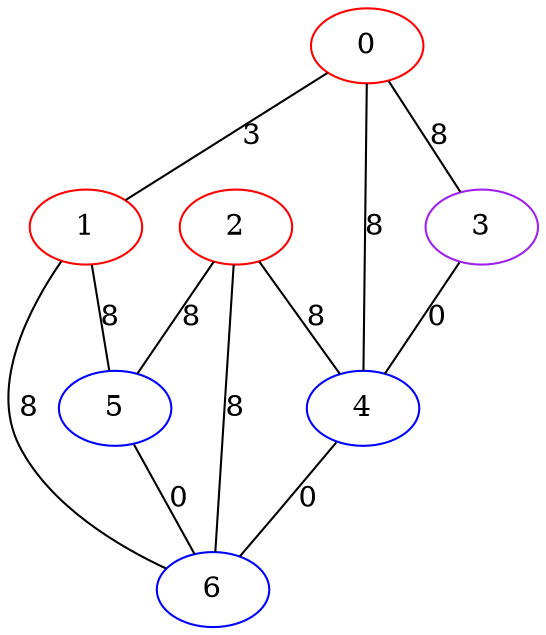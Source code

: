 graph "" {
0 [color=red, weight=1];
1 [color=red, weight=1];
2 [color=red, weight=1];
3 [color=purple, weight=4];
4 [color=blue, weight=3];
5 [color=blue, weight=3];
6 [color=blue, weight=3];
0 -- 1  [key=0, label=3];
0 -- 3  [key=0, label=8];
0 -- 4  [key=0, label=8];
1 -- 5  [key=0, label=8];
1 -- 6  [key=0, label=8];
2 -- 4  [key=0, label=8];
2 -- 5  [key=0, label=8];
2 -- 6  [key=0, label=8];
3 -- 4  [key=0, label=0];
4 -- 6  [key=0, label=0];
5 -- 6  [key=0, label=0];
}
